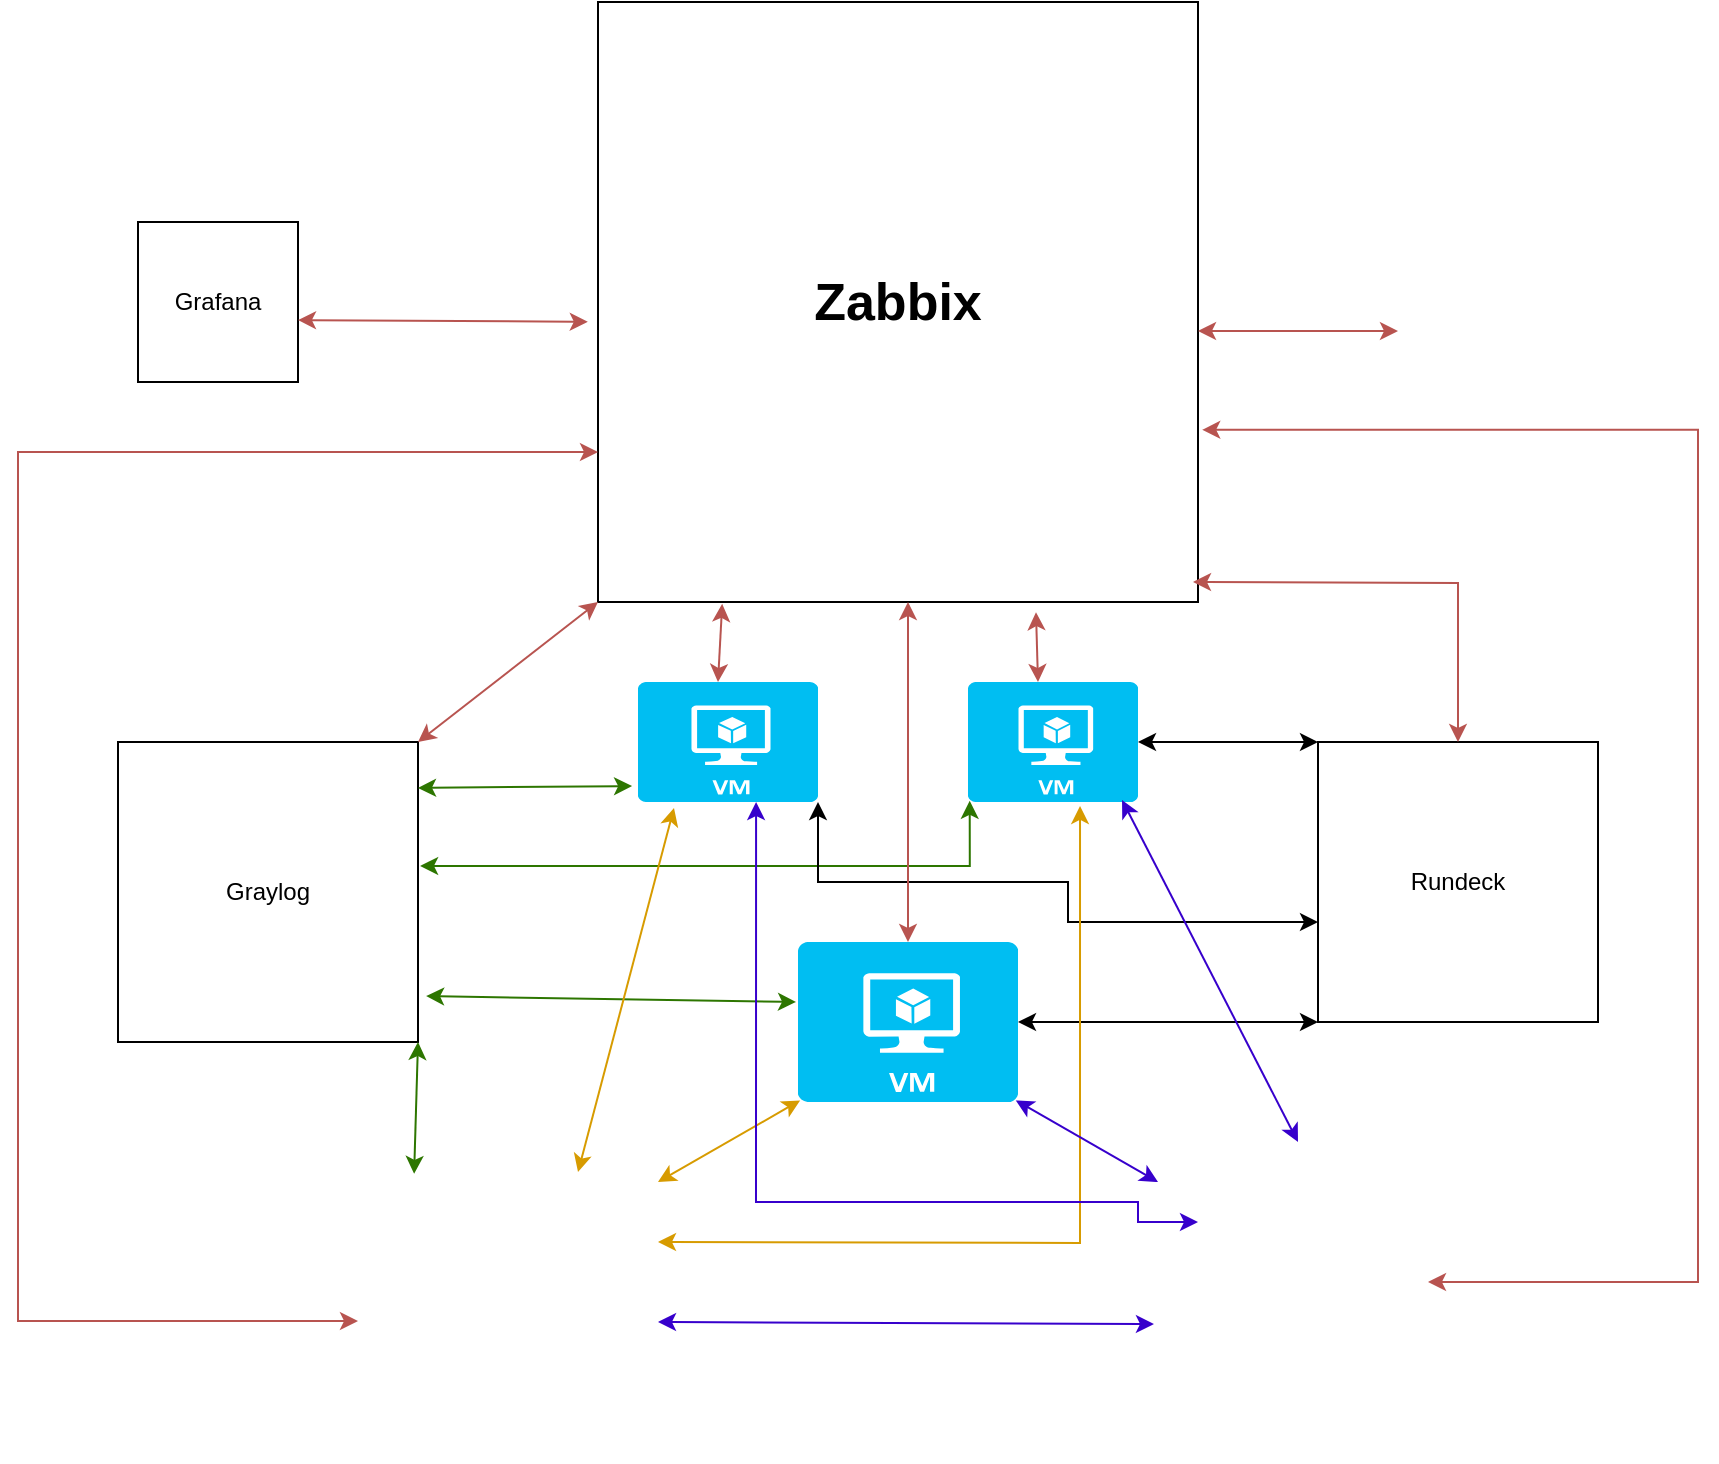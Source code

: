 <mxfile version="15.8.6" type="github">
  <diagram id="z5rGznuba-PtW8SU3dXK" name="Page-1">
    <mxGraphModel dx="1422" dy="790" grid="1" gridSize="10" guides="1" tooltips="1" connect="1" arrows="1" fold="1" page="1" pageScale="1" pageWidth="3300" pageHeight="4681" math="0" shadow="0">
      <root>
        <mxCell id="0" />
        <mxCell id="1" parent="0" />
        <mxCell id="jL6jd2JfHJ7tAKCCUWy6-1" value="&lt;b&gt;&lt;font style=&quot;font-size: 26px&quot;&gt;Zabbix&lt;/font&gt;&lt;/b&gt;" style="whiteSpace=wrap;html=1;aspect=fixed;" parent="1" vertex="1">
          <mxGeometry x="1190" y="200" width="300" height="300" as="geometry" />
        </mxCell>
        <mxCell id="jL6jd2JfHJ7tAKCCUWy6-2" value="Grafana" style="whiteSpace=wrap;html=1;aspect=fixed;" parent="1" vertex="1">
          <mxGeometry x="960" y="310" width="80" height="80" as="geometry" />
        </mxCell>
        <mxCell id="jL6jd2JfHJ7tAKCCUWy6-6" value="" style="verticalLabelPosition=bottom;html=1;verticalAlign=top;align=center;strokeColor=none;fillColor=#00BEF2;shape=mxgraph.azure.virtual_machine;" parent="1" vertex="1">
          <mxGeometry x="1210" y="540" width="90" height="60" as="geometry" />
        </mxCell>
        <mxCell id="jL6jd2JfHJ7tAKCCUWy6-7" value="" style="verticalLabelPosition=bottom;html=1;verticalAlign=top;align=center;strokeColor=none;fillColor=#00BEF2;shape=mxgraph.azure.virtual_machine;" parent="1" vertex="1">
          <mxGeometry x="1375" y="540" width="85" height="60" as="geometry" />
        </mxCell>
        <mxCell id="jL6jd2JfHJ7tAKCCUWy6-8" value="" style="verticalLabelPosition=bottom;html=1;verticalAlign=top;align=center;strokeColor=none;fillColor=#00BEF2;shape=mxgraph.azure.virtual_machine;" parent="1" vertex="1">
          <mxGeometry x="1290" y="670" width="110" height="80" as="geometry" />
        </mxCell>
        <mxCell id="jL6jd2JfHJ7tAKCCUWy6-9" value="" style="shape=image;html=1;verticalAlign=top;verticalLabelPosition=bottom;labelBackgroundColor=#ffffff;imageAspect=0;aspect=fixed;image=https://cdn0.iconfinder.com/data/icons/font-awesome-brands-vol-1/512/jenkins-128.png" parent="1" vertex="1">
          <mxGeometry x="1470" y="785" width="135" height="135" as="geometry" />
        </mxCell>
        <mxCell id="jL6jd2JfHJ7tAKCCUWy6-17" value="" style="shape=image;html=1;verticalAlign=top;verticalLabelPosition=bottom;labelBackgroundColor=#ffffff;imageAspect=0;aspect=fixed;image=https://cdn4.iconfinder.com/data/icons/socialcones/508/Gitlab-128.png" parent="1" vertex="1">
          <mxGeometry x="1080" y="790" width="140" height="140" as="geometry" />
        </mxCell>
        <mxCell id="jL6jd2JfHJ7tAKCCUWy6-18" value="" style="shape=image;html=1;verticalAlign=top;verticalLabelPosition=bottom;labelBackgroundColor=#ffffff;imageAspect=0;aspect=fixed;image=https://cdn2.iconfinder.com/data/icons/social-media-2285/512/1_Slack_colored_svg-128.png" parent="1" vertex="1">
          <mxGeometry x="1605" y="330" width="70" height="70" as="geometry" />
        </mxCell>
        <mxCell id="kYGF-sDnhBKtGnx4Ma22-1" value="Rundeck" style="whiteSpace=wrap;html=1;aspect=fixed;" vertex="1" parent="1">
          <mxGeometry x="1550" y="570" width="140" height="140" as="geometry" />
        </mxCell>
        <mxCell id="kYGF-sDnhBKtGnx4Ma22-2" value="Graylog" style="whiteSpace=wrap;html=1;aspect=fixed;" vertex="1" parent="1">
          <mxGeometry x="950" y="570" width="150" height="150" as="geometry" />
        </mxCell>
        <mxCell id="kYGF-sDnhBKtGnx4Ma22-25" value="" style="endArrow=classic;startArrow=classic;html=1;rounded=0;entryX=-0.033;entryY=0.867;entryDx=0;entryDy=0;entryPerimeter=0;exitX=1;exitY=0.153;exitDx=0;exitDy=0;exitPerimeter=0;fillColor=#60a917;strokeColor=#2D7600;" edge="1" parent="1" source="kYGF-sDnhBKtGnx4Ma22-2" target="jL6jd2JfHJ7tAKCCUWy6-6">
          <mxGeometry width="50" height="50" relative="1" as="geometry">
            <mxPoint x="1120" y="590" as="sourcePoint" />
            <mxPoint x="1170" y="540" as="targetPoint" />
          </mxGeometry>
        </mxCell>
        <mxCell id="kYGF-sDnhBKtGnx4Ma22-27" value="" style="endArrow=classic;startArrow=classic;html=1;rounded=0;entryX=-0.009;entryY=0.375;entryDx=0;entryDy=0;entryPerimeter=0;exitX=1.027;exitY=0.847;exitDx=0;exitDy=0;exitPerimeter=0;fillColor=#60a917;strokeColor=#2D7600;" edge="1" parent="1" source="kYGF-sDnhBKtGnx4Ma22-2" target="jL6jd2JfHJ7tAKCCUWy6-8">
          <mxGeometry width="50" height="50" relative="1" as="geometry">
            <mxPoint x="1100" y="680" as="sourcePoint" />
            <mxPoint x="1280" y="680" as="targetPoint" />
          </mxGeometry>
        </mxCell>
        <mxCell id="kYGF-sDnhBKtGnx4Ma22-30" value="" style="endArrow=classic;startArrow=classic;html=1;rounded=0;entryX=0.01;entryY=0.99;entryDx=0;entryDy=0;entryPerimeter=0;edgeStyle=orthogonalEdgeStyle;exitX=1.007;exitY=0.413;exitDx=0;exitDy=0;exitPerimeter=0;fillColor=#60a917;strokeColor=#2D7600;" edge="1" parent="1" source="kYGF-sDnhBKtGnx4Ma22-2" target="jL6jd2JfHJ7tAKCCUWy6-7">
          <mxGeometry width="50" height="50" relative="1" as="geometry">
            <mxPoint x="1100" y="665" as="sourcePoint" />
            <mxPoint x="1150" y="615" as="targetPoint" />
          </mxGeometry>
        </mxCell>
        <mxCell id="kYGF-sDnhBKtGnx4Ma22-31" value="" style="endArrow=classic;startArrow=classic;html=1;rounded=0;entryX=0.207;entryY=1.003;entryDx=0;entryDy=0;entryPerimeter=0;fillColor=#f8cecc;strokeColor=#b85450;" edge="1" parent="1" target="jL6jd2JfHJ7tAKCCUWy6-1">
          <mxGeometry width="50" height="50" relative="1" as="geometry">
            <mxPoint x="1250" y="540" as="sourcePoint" />
            <mxPoint x="1300" y="490" as="targetPoint" />
          </mxGeometry>
        </mxCell>
        <mxCell id="kYGF-sDnhBKtGnx4Ma22-32" value="" style="endArrow=classic;startArrow=classic;html=1;rounded=0;entryX=0.73;entryY=1.017;entryDx=0;entryDy=0;entryPerimeter=0;fillColor=#f8cecc;strokeColor=#b85450;" edge="1" parent="1" target="jL6jd2JfHJ7tAKCCUWy6-1">
          <mxGeometry width="50" height="50" relative="1" as="geometry">
            <mxPoint x="1410" y="540" as="sourcePoint" />
            <mxPoint x="1460" y="490" as="targetPoint" />
          </mxGeometry>
        </mxCell>
        <mxCell id="kYGF-sDnhBKtGnx4Ma22-34" value="" style="endArrow=classic;startArrow=classic;html=1;rounded=0;entryX=0;entryY=0;entryDx=0;entryDy=0;" edge="1" parent="1" target="kYGF-sDnhBKtGnx4Ma22-1">
          <mxGeometry width="50" height="50" relative="1" as="geometry">
            <mxPoint x="1460" y="570" as="sourcePoint" />
            <mxPoint x="1510" y="520" as="targetPoint" />
          </mxGeometry>
        </mxCell>
        <mxCell id="kYGF-sDnhBKtGnx4Ma22-35" value="" style="endArrow=classic;startArrow=classic;html=1;rounded=0;entryX=0;entryY=1;entryDx=0;entryDy=0;" edge="1" parent="1" target="kYGF-sDnhBKtGnx4Ma22-1">
          <mxGeometry width="50" height="50" relative="1" as="geometry">
            <mxPoint x="1400" y="710" as="sourcePoint" />
            <mxPoint x="1490" y="710" as="targetPoint" />
          </mxGeometry>
        </mxCell>
        <mxCell id="kYGF-sDnhBKtGnx4Ma22-37" value="" style="endArrow=classic;startArrow=classic;html=1;rounded=0;entryX=0;entryY=0.643;entryDx=0;entryDy=0;entryPerimeter=0;edgeStyle=orthogonalEdgeStyle;" edge="1" parent="1" target="kYGF-sDnhBKtGnx4Ma22-1">
          <mxGeometry width="50" height="50" relative="1" as="geometry">
            <mxPoint x="1300" y="600" as="sourcePoint" />
            <mxPoint x="1390" y="600" as="targetPoint" />
            <Array as="points">
              <mxPoint x="1300" y="640" />
              <mxPoint x="1425" y="640" />
              <mxPoint x="1425" y="660" />
            </Array>
          </mxGeometry>
        </mxCell>
        <mxCell id="kYGF-sDnhBKtGnx4Ma22-39" value="" style="endArrow=classic;startArrow=classic;html=1;rounded=0;exitX=0.5;exitY=0;exitDx=0;exitDy=0;exitPerimeter=0;fillColor=#f8cecc;strokeColor=#b85450;" edge="1" parent="1" source="jL6jd2JfHJ7tAKCCUWy6-8">
          <mxGeometry width="50" height="50" relative="1" as="geometry">
            <mxPoint x="1290" y="530" as="sourcePoint" />
            <mxPoint x="1345" y="500" as="targetPoint" />
          </mxGeometry>
        </mxCell>
        <mxCell id="kYGF-sDnhBKtGnx4Ma22-40" value="" style="endArrow=classic;startArrow=classic;html=1;rounded=0;exitX=1;exitY=0.5;exitDx=0;exitDy=0;entryX=-0.015;entryY=0.563;entryDx=0;entryDy=0;fillColor=#6a00ff;strokeColor=#3700CC;entryPerimeter=0;" edge="1" parent="1" source="jL6jd2JfHJ7tAKCCUWy6-17" target="jL6jd2JfHJ7tAKCCUWy6-9">
          <mxGeometry width="50" height="50" relative="1" as="geometry">
            <mxPoint x="1270" y="860" as="sourcePoint" />
            <mxPoint x="1320" y="810" as="targetPoint" />
          </mxGeometry>
        </mxCell>
        <mxCell id="kYGF-sDnhBKtGnx4Ma22-41" value="" style="endArrow=classic;startArrow=classic;html=1;rounded=0;exitX=0.129;exitY=-0.029;exitDx=0;exitDy=0;exitPerimeter=0;fillColor=#60a917;strokeColor=#2D7600;" edge="1" parent="1" source="jL6jd2JfHJ7tAKCCUWy6-17">
          <mxGeometry width="50" height="50" relative="1" as="geometry">
            <mxPoint x="1050" y="770" as="sourcePoint" />
            <mxPoint x="1100" y="720" as="targetPoint" />
          </mxGeometry>
        </mxCell>
        <mxCell id="kYGF-sDnhBKtGnx4Ma22-42" value="" style="endArrow=classic;startArrow=classic;html=1;rounded=0;fillColor=#ffe6cc;strokeColor=#d79b00;entryX=0.2;entryY=1.05;entryDx=0;entryDy=0;entryPerimeter=0;" edge="1" parent="1" target="jL6jd2JfHJ7tAKCCUWy6-6">
          <mxGeometry width="50" height="50" relative="1" as="geometry">
            <mxPoint x="1180" y="785" as="sourcePoint" />
            <mxPoint x="1230" y="735" as="targetPoint" />
          </mxGeometry>
        </mxCell>
        <mxCell id="kYGF-sDnhBKtGnx4Ma22-43" value="" style="endArrow=classic;startArrow=classic;html=1;rounded=0;entryX=0.01;entryY=0.99;entryDx=0;entryDy=0;entryPerimeter=0;exitX=1;exitY=0;exitDx=0;exitDy=0;fillColor=#ffe6cc;strokeColor=#d79b00;" edge="1" parent="1" source="jL6jd2JfHJ7tAKCCUWy6-17" target="jL6jd2JfHJ7tAKCCUWy6-8">
          <mxGeometry width="50" height="50" relative="1" as="geometry">
            <mxPoint x="1210" y="790" as="sourcePoint" />
            <mxPoint x="1300" y="790" as="targetPoint" />
          </mxGeometry>
        </mxCell>
        <mxCell id="kYGF-sDnhBKtGnx4Ma22-44" value="" style="endArrow=classic;startArrow=classic;html=1;rounded=0;entryX=0.659;entryY=1.033;entryDx=0;entryDy=0;entryPerimeter=0;edgeStyle=orthogonalEdgeStyle;fillColor=#ffe6cc;strokeColor=#d79b00;" edge="1" parent="1" target="jL6jd2JfHJ7tAKCCUWy6-7">
          <mxGeometry width="50" height="50" relative="1" as="geometry">
            <mxPoint x="1220" y="820" as="sourcePoint" />
            <mxPoint x="1450" y="800" as="targetPoint" />
          </mxGeometry>
        </mxCell>
        <mxCell id="kYGF-sDnhBKtGnx4Ma22-45" value="" style="endArrow=classic;startArrow=classic;html=1;rounded=0;entryX=0;entryY=1;entryDx=0;entryDy=0;fillColor=#f8cecc;strokeColor=#b85450;" edge="1" parent="1" target="jL6jd2JfHJ7tAKCCUWy6-1">
          <mxGeometry width="50" height="50" relative="1" as="geometry">
            <mxPoint x="1100" y="570" as="sourcePoint" />
            <mxPoint x="1150" y="520" as="targetPoint" />
          </mxGeometry>
        </mxCell>
        <mxCell id="kYGF-sDnhBKtGnx4Ma22-46" value="" style="endArrow=classic;startArrow=classic;html=1;rounded=0;entryX=0.99;entryY=0.99;entryDx=0;entryDy=0;entryPerimeter=0;fillColor=#6a00ff;strokeColor=#3700CC;" edge="1" parent="1" target="jL6jd2JfHJ7tAKCCUWy6-8">
          <mxGeometry width="50" height="50" relative="1" as="geometry">
            <mxPoint x="1470" y="790" as="sourcePoint" />
            <mxPoint x="1520" y="740" as="targetPoint" />
          </mxGeometry>
        </mxCell>
        <mxCell id="kYGF-sDnhBKtGnx4Ma22-47" value="" style="endArrow=classic;startArrow=classic;html=1;rounded=0;entryX=0;entryY=0;entryDx=0;entryDy=0;exitX=0.906;exitY=0.983;exitDx=0;exitDy=0;exitPerimeter=0;fillColor=#6a00ff;strokeColor=#3700CC;" edge="1" parent="1" source="jL6jd2JfHJ7tAKCCUWy6-7">
          <mxGeometry width="50" height="50" relative="1" as="geometry">
            <mxPoint x="1450" y="770" as="sourcePoint" />
            <mxPoint x="1540" y="770" as="targetPoint" />
          </mxGeometry>
        </mxCell>
        <mxCell id="kYGF-sDnhBKtGnx4Ma22-48" value="" style="endArrow=classic;startArrow=classic;html=1;rounded=0;entryX=0;entryY=0;entryDx=0;entryDy=0;exitX=0.656;exitY=1;exitDx=0;exitDy=0;exitPerimeter=0;fillColor=#6a00ff;strokeColor=#3700CC;edgeStyle=orthogonalEdgeStyle;" edge="1" parent="1" source="jL6jd2JfHJ7tAKCCUWy6-6">
          <mxGeometry width="50" height="50" relative="1" as="geometry">
            <mxPoint x="1400" y="810" as="sourcePoint" />
            <mxPoint x="1490" y="810" as="targetPoint" />
            <Array as="points">
              <mxPoint x="1269" y="800" />
              <mxPoint x="1460" y="800" />
              <mxPoint x="1460" y="810" />
            </Array>
          </mxGeometry>
        </mxCell>
        <mxCell id="kYGF-sDnhBKtGnx4Ma22-49" value="" style="endArrow=classic;startArrow=classic;html=1;rounded=0;exitX=1;exitY=0.613;exitDx=0;exitDy=0;fillColor=#f8cecc;strokeColor=#b85450;entryX=-0.017;entryY=0.533;entryDx=0;entryDy=0;entryPerimeter=0;exitPerimeter=0;" edge="1" parent="1" source="jL6jd2JfHJ7tAKCCUWy6-2" target="jL6jd2JfHJ7tAKCCUWy6-1">
          <mxGeometry width="50" height="50" relative="1" as="geometry">
            <mxPoint x="1100" y="320" as="sourcePoint" />
            <mxPoint x="1180" y="320" as="targetPoint" />
          </mxGeometry>
        </mxCell>
        <mxCell id="kYGF-sDnhBKtGnx4Ma22-50" value="" style="endArrow=classic;startArrow=classic;html=1;rounded=0;exitX=1;exitY=0.75;exitDx=0;exitDy=0;fillColor=#f8cecc;strokeColor=#b85450;" edge="1" parent="1">
          <mxGeometry width="50" height="50" relative="1" as="geometry">
            <mxPoint x="1490" y="364.5" as="sourcePoint" />
            <mxPoint x="1590" y="364.5" as="targetPoint" />
          </mxGeometry>
        </mxCell>
        <mxCell id="kYGF-sDnhBKtGnx4Ma22-51" value="" style="endArrow=classic;startArrow=classic;html=1;rounded=0;exitX=1;exitY=0.75;exitDx=0;exitDy=0;fillColor=#f8cecc;strokeColor=#b85450;entryX=0.5;entryY=0;entryDx=0;entryDy=0;edgeStyle=orthogonalEdgeStyle;" edge="1" parent="1" target="kYGF-sDnhBKtGnx4Ma22-1">
          <mxGeometry width="50" height="50" relative="1" as="geometry">
            <mxPoint x="1487.5" y="490" as="sourcePoint" />
            <mxPoint x="1587.5" y="490" as="targetPoint" />
          </mxGeometry>
        </mxCell>
        <mxCell id="kYGF-sDnhBKtGnx4Ma22-52" value="" style="endArrow=classic;startArrow=classic;html=1;rounded=0;exitX=1;exitY=0.75;exitDx=0;exitDy=0;fillColor=#f8cecc;strokeColor=#b85450;entryX=1.007;entryY=0.713;entryDx=0;entryDy=0;entryPerimeter=0;edgeStyle=orthogonalEdgeStyle;" edge="1" parent="1" target="jL6jd2JfHJ7tAKCCUWy6-1">
          <mxGeometry width="50" height="50" relative="1" as="geometry">
            <mxPoint x="1605" y="840" as="sourcePoint" />
            <mxPoint x="1705" y="840" as="targetPoint" />
            <Array as="points">
              <mxPoint x="1740" y="840" />
              <mxPoint x="1740" y="414" />
            </Array>
          </mxGeometry>
        </mxCell>
        <mxCell id="kYGF-sDnhBKtGnx4Ma22-53" value="" style="endArrow=classic;startArrow=classic;html=1;rounded=0;exitX=0;exitY=0.75;exitDx=0;exitDy=0;fillColor=#f8cecc;strokeColor=#b85450;edgeStyle=orthogonalEdgeStyle;" edge="1" parent="1" source="jL6jd2JfHJ7tAKCCUWy6-1">
          <mxGeometry width="50" height="50" relative="1" as="geometry">
            <mxPoint x="970" y="859.5" as="sourcePoint" />
            <mxPoint x="1070" y="859.5" as="targetPoint" />
            <Array as="points">
              <mxPoint x="900" y="425" />
              <mxPoint x="900" y="860" />
            </Array>
          </mxGeometry>
        </mxCell>
      </root>
    </mxGraphModel>
  </diagram>
</mxfile>
